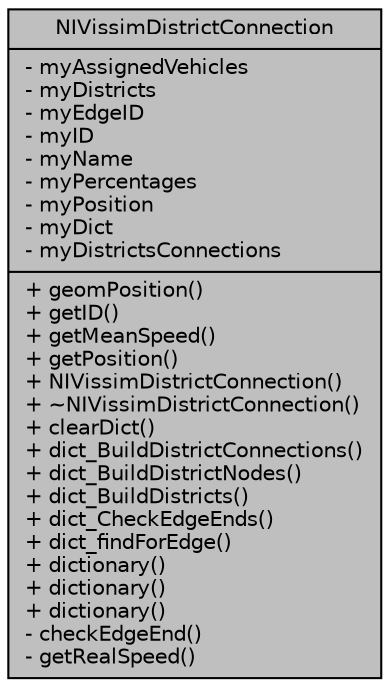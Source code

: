 digraph "NIVissimDistrictConnection"
{
  edge [fontname="Helvetica",fontsize="10",labelfontname="Helvetica",labelfontsize="10"];
  node [fontname="Helvetica",fontsize="10",shape=record];
  Node1 [label="{NIVissimDistrictConnection\n|- myAssignedVehicles\l- myDistricts\l- myEdgeID\l- myID\l- myName\l- myPercentages\l- myPosition\l- myDict\l- myDistrictsConnections\l|+ geomPosition()\l+ getID()\l+ getMeanSpeed()\l+ getPosition()\l+ NIVissimDistrictConnection()\l+ ~NIVissimDistrictConnection()\l+ clearDict()\l+ dict_BuildDistrictConnections()\l+ dict_BuildDistrictNodes()\l+ dict_BuildDistricts()\l+ dict_CheckEdgeEnds()\l+ dict_findForEdge()\l+ dictionary()\l+ dictionary()\l+ dictionary()\l- checkEdgeEnd()\l- getRealSpeed()\l}",height=0.2,width=0.4,color="black", fillcolor="grey75", style="filled", fontcolor="black"];
}
